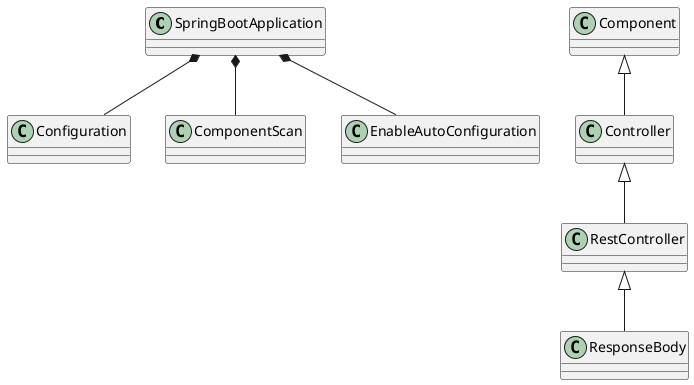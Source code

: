 @startuml
'https://plantuml.com/class-diagram

class SpringBootApplication
class Configuration
class ComponentScan
class EnableAutoConfiguration

class Component
class Controller
class RestController
class ResponseBody

Component <|-- Controller
Controller <|-- RestController
RestController <|-- ResponseBody
SpringBootApplication *-- Configuration
SpringBootApplication *-- ComponentScan
SpringBootApplication *-- EnableAutoConfiguration

@enduml